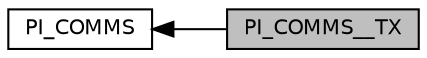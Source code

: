 digraph "PI_COMMS__TX"
{
  edge [fontname="Helvetica",fontsize="10",labelfontname="Helvetica",labelfontsize="10"];
  node [fontname="Helvetica",fontsize="10",shape=record];
  rankdir=LR;
  Node1 [label="PI_COMMS",height=0.2,width=0.4,color="black", fillcolor="white", style="filled",URL="$group___p_i___c_o_m_m_s.html"];
  Node0 [label="PI_COMMS__TX",height=0.2,width=0.4,color="black", fillcolor="grey75", style="filled", fontcolor="black"];
  Node1->Node0 [shape=plaintext, dir="back", style="solid"];
}
